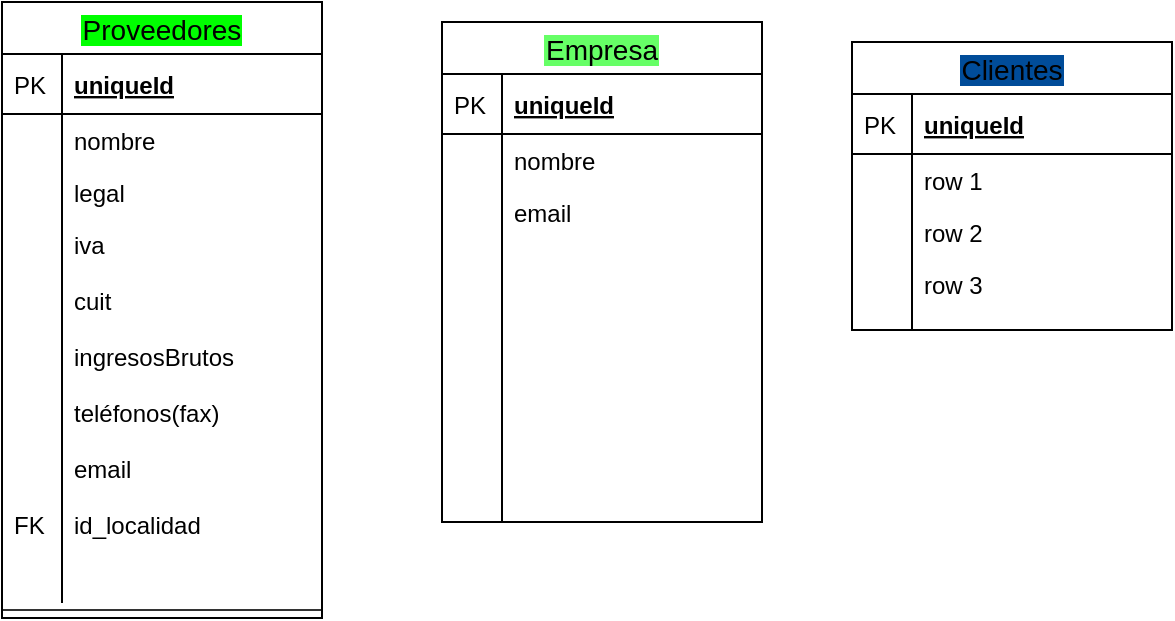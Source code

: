 <mxfile version="12.9.13" type="github">
  <diagram name="Page-1" id="e7e014a7-5840-1c2e-5031-d8a46d1fe8dd">
    <mxGraphModel dx="801" dy="434" grid="1" gridSize="10" guides="1" tooltips="1" connect="1" arrows="1" fold="1" page="1" pageScale="1" pageWidth="1169" pageHeight="826" background="#ffffff" math="0" shadow="0">
      <root>
        <mxCell id="0" />
        <mxCell id="1" parent="0" />
        <mxCell id="P_5spWbuhSDXQZLo86E_-54" value="Clientes" style="swimlane;fontStyle=0;childLayout=stackLayout;horizontal=1;startSize=26;horizontalStack=0;resizeParent=1;resizeParentMax=0;resizeLast=0;collapsible=1;marginBottom=0;align=center;fontSize=14;labelBackgroundColor=#004C99;" parent="1" vertex="1">
          <mxGeometry x="505" y="170" width="160" height="144" as="geometry" />
        </mxCell>
        <mxCell id="P_5spWbuhSDXQZLo86E_-55" value="uniqueId" style="shape=partialRectangle;top=0;left=0;right=0;bottom=1;align=left;verticalAlign=middle;fillColor=none;spacingLeft=34;spacingRight=4;overflow=hidden;rotatable=0;points=[[0,0.5],[1,0.5]];portConstraint=eastwest;dropTarget=0;fontStyle=5;fontSize=12;" parent="P_5spWbuhSDXQZLo86E_-54" vertex="1">
          <mxGeometry y="26" width="160" height="30" as="geometry" />
        </mxCell>
        <mxCell id="P_5spWbuhSDXQZLo86E_-56" value="PK" style="shape=partialRectangle;top=0;left=0;bottom=0;fillColor=none;align=left;verticalAlign=middle;spacingLeft=4;spacingRight=4;overflow=hidden;rotatable=0;points=[];portConstraint=eastwest;part=1;fontSize=12;" parent="P_5spWbuhSDXQZLo86E_-55" vertex="1" connectable="0">
          <mxGeometry width="30" height="30" as="geometry" />
        </mxCell>
        <mxCell id="P_5spWbuhSDXQZLo86E_-57" value="row 1" style="shape=partialRectangle;top=0;left=0;right=0;bottom=0;align=left;verticalAlign=top;fillColor=none;spacingLeft=34;spacingRight=4;overflow=hidden;rotatable=0;points=[[0,0.5],[1,0.5]];portConstraint=eastwest;dropTarget=0;fontSize=12;" parent="P_5spWbuhSDXQZLo86E_-54" vertex="1">
          <mxGeometry y="56" width="160" height="26" as="geometry" />
        </mxCell>
        <mxCell id="P_5spWbuhSDXQZLo86E_-58" value="" style="shape=partialRectangle;top=0;left=0;bottom=0;fillColor=none;align=left;verticalAlign=top;spacingLeft=4;spacingRight=4;overflow=hidden;rotatable=0;points=[];portConstraint=eastwest;part=1;fontSize=12;" parent="P_5spWbuhSDXQZLo86E_-57" vertex="1" connectable="0">
          <mxGeometry width="30" height="26" as="geometry" />
        </mxCell>
        <mxCell id="P_5spWbuhSDXQZLo86E_-59" value="row 2" style="shape=partialRectangle;top=0;left=0;right=0;bottom=0;align=left;verticalAlign=top;fillColor=none;spacingLeft=34;spacingRight=4;overflow=hidden;rotatable=0;points=[[0,0.5],[1,0.5]];portConstraint=eastwest;dropTarget=0;fontSize=12;" parent="P_5spWbuhSDXQZLo86E_-54" vertex="1">
          <mxGeometry y="82" width="160" height="26" as="geometry" />
        </mxCell>
        <mxCell id="P_5spWbuhSDXQZLo86E_-60" value="" style="shape=partialRectangle;top=0;left=0;bottom=0;fillColor=none;align=left;verticalAlign=top;spacingLeft=4;spacingRight=4;overflow=hidden;rotatable=0;points=[];portConstraint=eastwest;part=1;fontSize=12;" parent="P_5spWbuhSDXQZLo86E_-59" vertex="1" connectable="0">
          <mxGeometry width="30" height="26" as="geometry" />
        </mxCell>
        <mxCell id="P_5spWbuhSDXQZLo86E_-61" value="row 3" style="shape=partialRectangle;top=0;left=0;right=0;bottom=0;align=left;verticalAlign=top;fillColor=none;spacingLeft=34;spacingRight=4;overflow=hidden;rotatable=0;points=[[0,0.5],[1,0.5]];portConstraint=eastwest;dropTarget=0;fontSize=12;" parent="P_5spWbuhSDXQZLo86E_-54" vertex="1">
          <mxGeometry y="108" width="160" height="26" as="geometry" />
        </mxCell>
        <mxCell id="P_5spWbuhSDXQZLo86E_-62" value="" style="shape=partialRectangle;top=0;left=0;bottom=0;fillColor=none;align=left;verticalAlign=top;spacingLeft=4;spacingRight=4;overflow=hidden;rotatable=0;points=[];portConstraint=eastwest;part=1;fontSize=12;" parent="P_5spWbuhSDXQZLo86E_-61" vertex="1" connectable="0">
          <mxGeometry width="30" height="26" as="geometry" />
        </mxCell>
        <mxCell id="P_5spWbuhSDXQZLo86E_-63" value="" style="shape=partialRectangle;top=0;left=0;right=0;bottom=0;align=left;verticalAlign=top;fillColor=none;spacingLeft=34;spacingRight=4;overflow=hidden;rotatable=0;points=[[0,0.5],[1,0.5]];portConstraint=eastwest;dropTarget=0;fontSize=12;" parent="P_5spWbuhSDXQZLo86E_-54" vertex="1">
          <mxGeometry y="134" width="160" height="10" as="geometry" />
        </mxCell>
        <mxCell id="P_5spWbuhSDXQZLo86E_-64" value="" style="shape=partialRectangle;top=0;left=0;bottom=0;fillColor=none;align=left;verticalAlign=top;spacingLeft=4;spacingRight=4;overflow=hidden;rotatable=0;points=[];portConstraint=eastwest;part=1;fontSize=12;" parent="P_5spWbuhSDXQZLo86E_-63" vertex="1" connectable="0">
          <mxGeometry width="30" height="10" as="geometry" />
        </mxCell>
        <mxCell id="P_5spWbuhSDXQZLo86E_-43" value="Empresa" style="swimlane;fontStyle=0;childLayout=stackLayout;horizontal=1;startSize=26;horizontalStack=0;resizeParent=1;resizeParentMax=0;resizeLast=0;collapsible=1;marginBottom=0;align=center;fontSize=14;labelBackgroundColor=#66FF66;" parent="1" vertex="1">
          <mxGeometry x="300" y="160" width="160" height="250" as="geometry" />
        </mxCell>
        <mxCell id="P_5spWbuhSDXQZLo86E_-44" value="uniqueId" style="shape=partialRectangle;top=0;left=0;right=0;bottom=1;align=left;verticalAlign=middle;fillColor=none;spacingLeft=34;spacingRight=4;overflow=hidden;rotatable=0;points=[[0,0.5],[1,0.5]];portConstraint=eastwest;dropTarget=0;fontStyle=5;fontSize=12;" parent="P_5spWbuhSDXQZLo86E_-43" vertex="1">
          <mxGeometry y="26" width="160" height="30" as="geometry" />
        </mxCell>
        <mxCell id="P_5spWbuhSDXQZLo86E_-45" value="PK" style="shape=partialRectangle;top=0;left=0;bottom=0;fillColor=none;align=left;verticalAlign=middle;spacingLeft=4;spacingRight=4;overflow=hidden;rotatable=0;points=[];portConstraint=eastwest;part=1;fontSize=12;" parent="P_5spWbuhSDXQZLo86E_-44" vertex="1" connectable="0">
          <mxGeometry width="30" height="30" as="geometry" />
        </mxCell>
        <mxCell id="P_5spWbuhSDXQZLo86E_-46" value="nombre&#xa;" style="shape=partialRectangle;top=0;left=0;right=0;bottom=0;align=left;verticalAlign=top;fillColor=none;spacingLeft=34;spacingRight=4;overflow=hidden;rotatable=0;points=[[0,0.5],[1,0.5]];portConstraint=eastwest;dropTarget=0;fontSize=12;" parent="P_5spWbuhSDXQZLo86E_-43" vertex="1">
          <mxGeometry y="56" width="160" height="26" as="geometry" />
        </mxCell>
        <mxCell id="P_5spWbuhSDXQZLo86E_-47" value="" style="shape=partialRectangle;top=0;left=0;bottom=0;fillColor=none;align=left;verticalAlign=top;spacingLeft=4;spacingRight=4;overflow=hidden;rotatable=0;points=[];portConstraint=eastwest;part=1;fontSize=12;" parent="P_5spWbuhSDXQZLo86E_-46" vertex="1" connectable="0">
          <mxGeometry width="30" height="26" as="geometry" />
        </mxCell>
        <mxCell id="P_5spWbuhSDXQZLo86E_-48" value="email&#xa;&#xa;id_localidad&#xa;" style="shape=partialRectangle;top=0;left=0;right=0;bottom=0;align=left;verticalAlign=top;fillColor=none;spacingLeft=34;spacingRight=4;overflow=hidden;rotatable=0;points=[[0,0.5],[1,0.5]];portConstraint=eastwest;dropTarget=0;fontSize=12;" parent="P_5spWbuhSDXQZLo86E_-43" vertex="1">
          <mxGeometry y="82" width="160" height="26" as="geometry" />
        </mxCell>
        <mxCell id="P_5spWbuhSDXQZLo86E_-49" value="" style="shape=partialRectangle;top=0;left=0;bottom=0;fillColor=none;align=left;verticalAlign=top;spacingLeft=4;spacingRight=4;overflow=hidden;rotatable=0;points=[];portConstraint=eastwest;part=1;fontSize=12;" parent="P_5spWbuhSDXQZLo86E_-48" vertex="1" connectable="0">
          <mxGeometry width="30" height="26" as="geometry" />
        </mxCell>
        <mxCell id="P_5spWbuhSDXQZLo86E_-50" value="" style="shape=partialRectangle;top=0;left=0;right=0;bottom=0;align=left;verticalAlign=top;fillColor=none;spacingLeft=34;spacingRight=4;overflow=hidden;rotatable=0;points=[[0,0.5],[1,0.5]];portConstraint=eastwest;dropTarget=0;fontSize=12;" parent="P_5spWbuhSDXQZLo86E_-43" vertex="1">
          <mxGeometry y="108" width="160" height="132" as="geometry" />
        </mxCell>
        <mxCell id="P_5spWbuhSDXQZLo86E_-51" value="" style="shape=partialRectangle;top=0;left=0;bottom=0;fillColor=none;align=left;verticalAlign=top;spacingLeft=4;spacingRight=4;overflow=hidden;rotatable=0;points=[];portConstraint=eastwest;part=1;fontSize=12;" parent="P_5spWbuhSDXQZLo86E_-50" vertex="1" connectable="0">
          <mxGeometry width="30" height="132" as="geometry" />
        </mxCell>
        <mxCell id="P_5spWbuhSDXQZLo86E_-52" value="" style="shape=partialRectangle;top=0;left=0;right=0;bottom=0;align=left;verticalAlign=top;fillColor=none;spacingLeft=34;spacingRight=4;overflow=hidden;rotatable=0;points=[[0,0.5],[1,0.5]];portConstraint=eastwest;dropTarget=0;fontSize=12;" parent="P_5spWbuhSDXQZLo86E_-43" vertex="1">
          <mxGeometry y="240" width="160" height="10" as="geometry" />
        </mxCell>
        <mxCell id="P_5spWbuhSDXQZLo86E_-53" value="" style="shape=partialRectangle;top=0;left=0;bottom=0;fillColor=none;align=left;verticalAlign=top;spacingLeft=4;spacingRight=4;overflow=hidden;rotatable=0;points=[];portConstraint=eastwest;part=1;fontSize=12;" parent="P_5spWbuhSDXQZLo86E_-52" vertex="1" connectable="0">
          <mxGeometry width="30" height="10" as="geometry" />
        </mxCell>
        <mxCell id="P_5spWbuhSDXQZLo86E_-65" value="Proveedores" style="swimlane;fontStyle=0;childLayout=stackLayout;horizontal=1;startSize=26;horizontalStack=0;resizeParent=1;resizeParentMax=0;resizeLast=0;collapsible=1;marginBottom=0;align=center;fontSize=14;labelBackgroundColor=#00FF00;" parent="1" vertex="1">
          <mxGeometry x="80" y="150" width="160" height="308" as="geometry" />
        </mxCell>
        <mxCell id="P_5spWbuhSDXQZLo86E_-66" value="uniqueId" style="shape=partialRectangle;top=0;left=0;right=0;bottom=1;align=left;verticalAlign=middle;fillColor=none;spacingLeft=34;spacingRight=4;overflow=hidden;rotatable=0;points=[[0,0.5],[1,0.5]];portConstraint=eastwest;dropTarget=0;fontStyle=5;fontSize=12;" parent="P_5spWbuhSDXQZLo86E_-65" vertex="1">
          <mxGeometry y="26" width="160" height="30" as="geometry" />
        </mxCell>
        <mxCell id="P_5spWbuhSDXQZLo86E_-67" value="PK" style="shape=partialRectangle;top=0;left=0;bottom=0;fillColor=none;align=left;verticalAlign=middle;spacingLeft=4;spacingRight=4;overflow=hidden;rotatable=0;points=[];portConstraint=eastwest;part=1;fontSize=12;" parent="P_5spWbuhSDXQZLo86E_-66" vertex="1" connectable="0">
          <mxGeometry width="30" height="30" as="geometry" />
        </mxCell>
        <mxCell id="P_5spWbuhSDXQZLo86E_-68" value="nombre&#xa;" style="shape=partialRectangle;top=0;left=0;right=0;bottom=0;align=left;verticalAlign=top;fillColor=none;spacingLeft=34;spacingRight=4;overflow=hidden;rotatable=0;points=[[0,0.5],[1,0.5]];portConstraint=eastwest;dropTarget=0;fontSize=12;" parent="P_5spWbuhSDXQZLo86E_-65" vertex="1">
          <mxGeometry y="56" width="160" height="26" as="geometry" />
        </mxCell>
        <mxCell id="P_5spWbuhSDXQZLo86E_-69" value="" style="shape=partialRectangle;top=0;left=0;bottom=0;fillColor=none;align=left;verticalAlign=top;spacingLeft=4;spacingRight=4;overflow=hidden;rotatable=0;points=[];portConstraint=eastwest;part=1;fontSize=12;" parent="P_5spWbuhSDXQZLo86E_-68" vertex="1" connectable="0">
          <mxGeometry width="30" height="26" as="geometry" />
        </mxCell>
        <mxCell id="P_5spWbuhSDXQZLo86E_-70" value="legal" style="shape=partialRectangle;top=0;left=0;right=0;bottom=0;align=left;verticalAlign=top;fillColor=none;spacingLeft=34;spacingRight=4;overflow=hidden;rotatable=0;points=[[0,0.5],[1,0.5]];portConstraint=eastwest;dropTarget=0;fontSize=12;" parent="P_5spWbuhSDXQZLo86E_-65" vertex="1">
          <mxGeometry y="82" width="160" height="26" as="geometry" />
        </mxCell>
        <mxCell id="P_5spWbuhSDXQZLo86E_-71" value="" style="shape=partialRectangle;top=0;left=0;bottom=0;fillColor=none;align=left;verticalAlign=top;spacingLeft=4;spacingRight=4;overflow=hidden;rotatable=0;points=[];portConstraint=eastwest;part=1;fontSize=12;" parent="P_5spWbuhSDXQZLo86E_-70" vertex="1" connectable="0">
          <mxGeometry width="30" height="26" as="geometry" />
        </mxCell>
        <mxCell id="P_5spWbuhSDXQZLo86E_-72" value="iva&#xa;&#xa;cuit&#xa;&#xa;ingresosBrutos&#xa;&#xa;teléfonos(fax)&#xa;&#xa;email&#xa;&#xa;id_localidad&#xa;" style="shape=partialRectangle;top=0;left=0;right=0;bottom=0;align=left;verticalAlign=top;fillColor=none;spacingLeft=34;spacingRight=4;overflow=hidden;rotatable=0;points=[[0,0.5],[1,0.5]];portConstraint=eastwest;dropTarget=0;fontSize=12;" parent="P_5spWbuhSDXQZLo86E_-65" vertex="1">
          <mxGeometry y="108" width="160" height="192" as="geometry" />
        </mxCell>
        <mxCell id="P_5spWbuhSDXQZLo86E_-73" value="&#xa;&#xa;&#xa;&#xa;&#xa;&#xa;&#xa;&#xa;&#xa;&#xa;FK" style="shape=partialRectangle;top=0;left=0;bottom=0;fillColor=none;align=left;verticalAlign=top;spacingLeft=4;spacingRight=4;overflow=hidden;rotatable=0;points=[];portConstraint=eastwest;part=1;fontSize=12;" parent="P_5spWbuhSDXQZLo86E_-72" vertex="1" connectable="0">
          <mxGeometry width="30" height="192" as="geometry" />
        </mxCell>
        <mxCell id="d-uplIfQZHYLifrwa2tD-13" value="" style="line;strokeWidth=1;fillColor=none;align=left;verticalAlign=middle;spacingTop=-1;spacingLeft=3;spacingRight=3;rotatable=0;labelPosition=right;points=[];portConstraint=eastwest;fontSize=12;labelBackgroundColor=#004C99;opacity=80;" vertex="1" parent="P_5spWbuhSDXQZLo86E_-65">
          <mxGeometry y="300" width="160" height="8" as="geometry" />
        </mxCell>
      </root>
    </mxGraphModel>
  </diagram>
</mxfile>
